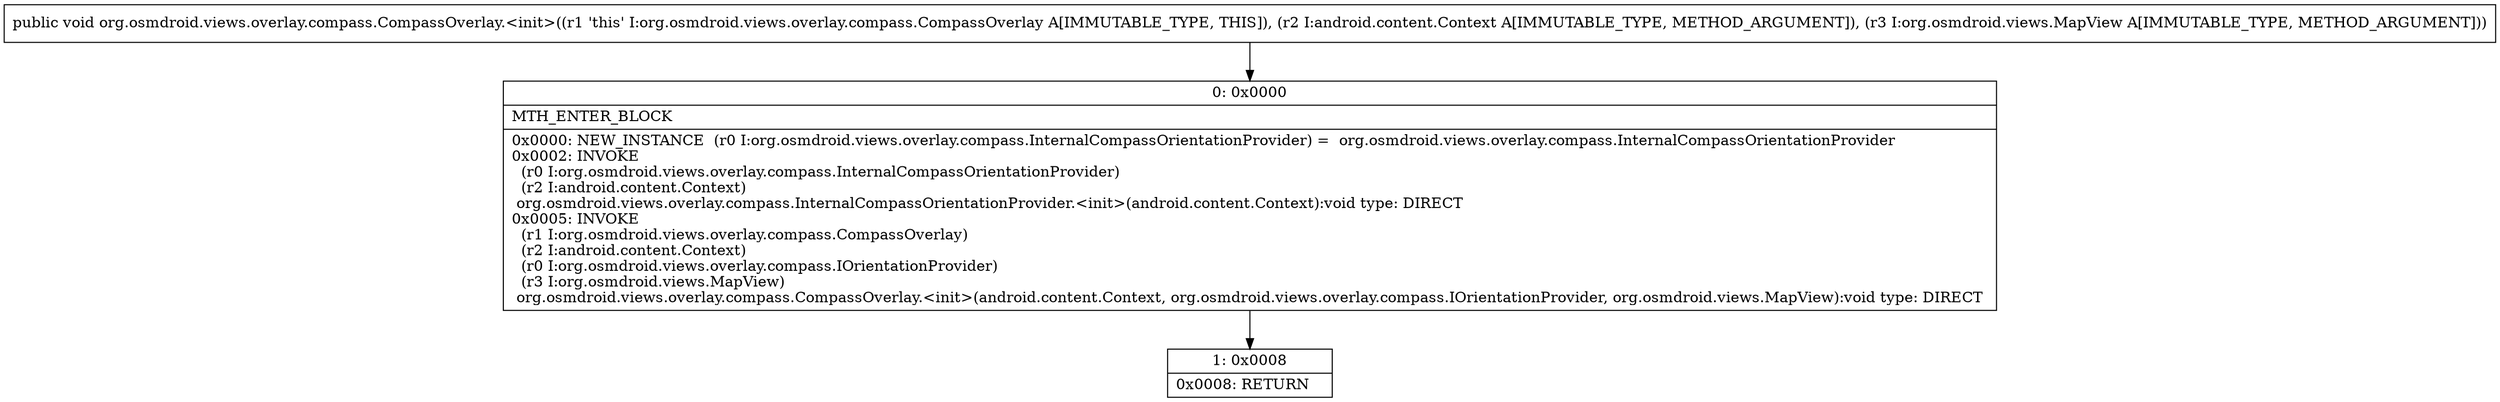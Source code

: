 digraph "CFG fororg.osmdroid.views.overlay.compass.CompassOverlay.\<init\>(Landroid\/content\/Context;Lorg\/osmdroid\/views\/MapView;)V" {
Node_0 [shape=record,label="{0\:\ 0x0000|MTH_ENTER_BLOCK\l|0x0000: NEW_INSTANCE  (r0 I:org.osmdroid.views.overlay.compass.InternalCompassOrientationProvider) =  org.osmdroid.views.overlay.compass.InternalCompassOrientationProvider \l0x0002: INVOKE  \l  (r0 I:org.osmdroid.views.overlay.compass.InternalCompassOrientationProvider)\l  (r2 I:android.content.Context)\l org.osmdroid.views.overlay.compass.InternalCompassOrientationProvider.\<init\>(android.content.Context):void type: DIRECT \l0x0005: INVOKE  \l  (r1 I:org.osmdroid.views.overlay.compass.CompassOverlay)\l  (r2 I:android.content.Context)\l  (r0 I:org.osmdroid.views.overlay.compass.IOrientationProvider)\l  (r3 I:org.osmdroid.views.MapView)\l org.osmdroid.views.overlay.compass.CompassOverlay.\<init\>(android.content.Context, org.osmdroid.views.overlay.compass.IOrientationProvider, org.osmdroid.views.MapView):void type: DIRECT \l}"];
Node_1 [shape=record,label="{1\:\ 0x0008|0x0008: RETURN   \l}"];
MethodNode[shape=record,label="{public void org.osmdroid.views.overlay.compass.CompassOverlay.\<init\>((r1 'this' I:org.osmdroid.views.overlay.compass.CompassOverlay A[IMMUTABLE_TYPE, THIS]), (r2 I:android.content.Context A[IMMUTABLE_TYPE, METHOD_ARGUMENT]), (r3 I:org.osmdroid.views.MapView A[IMMUTABLE_TYPE, METHOD_ARGUMENT])) }"];
MethodNode -> Node_0;
Node_0 -> Node_1;
}

